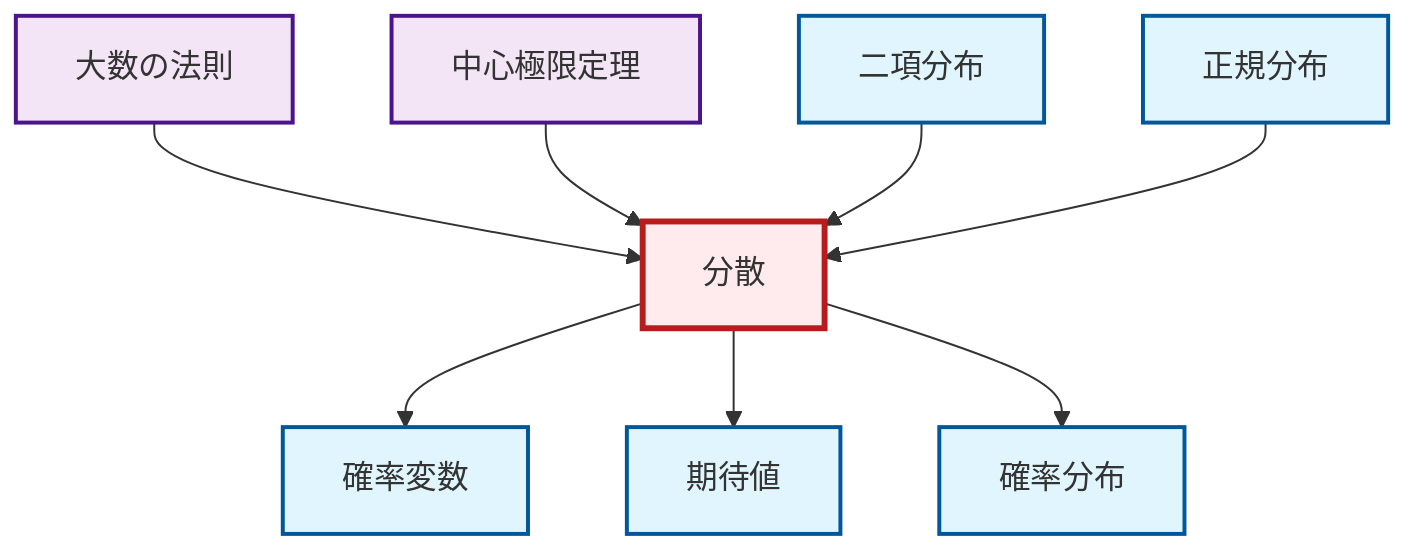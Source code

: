 graph TD
    classDef definition fill:#e1f5fe,stroke:#01579b,stroke-width:2px
    classDef theorem fill:#f3e5f5,stroke:#4a148c,stroke-width:2px
    classDef axiom fill:#fff3e0,stroke:#e65100,stroke-width:2px
    classDef example fill:#e8f5e9,stroke:#1b5e20,stroke-width:2px
    classDef current fill:#ffebee,stroke:#b71c1c,stroke-width:3px
    def-binomial-distribution["二項分布"]:::definition
    def-probability-distribution["確率分布"]:::definition
    def-random-variable["確率変数"]:::definition
    thm-central-limit["中心極限定理"]:::theorem
    def-normal-distribution["正規分布"]:::definition
    def-variance["分散"]:::definition
    def-expectation["期待値"]:::definition
    thm-law-of-large-numbers["大数の法則"]:::theorem
    thm-law-of-large-numbers --> def-variance
    def-variance --> def-random-variable
    def-variance --> def-expectation
    thm-central-limit --> def-variance
    def-binomial-distribution --> def-variance
    def-variance --> def-probability-distribution
    def-normal-distribution --> def-variance
    class def-variance current